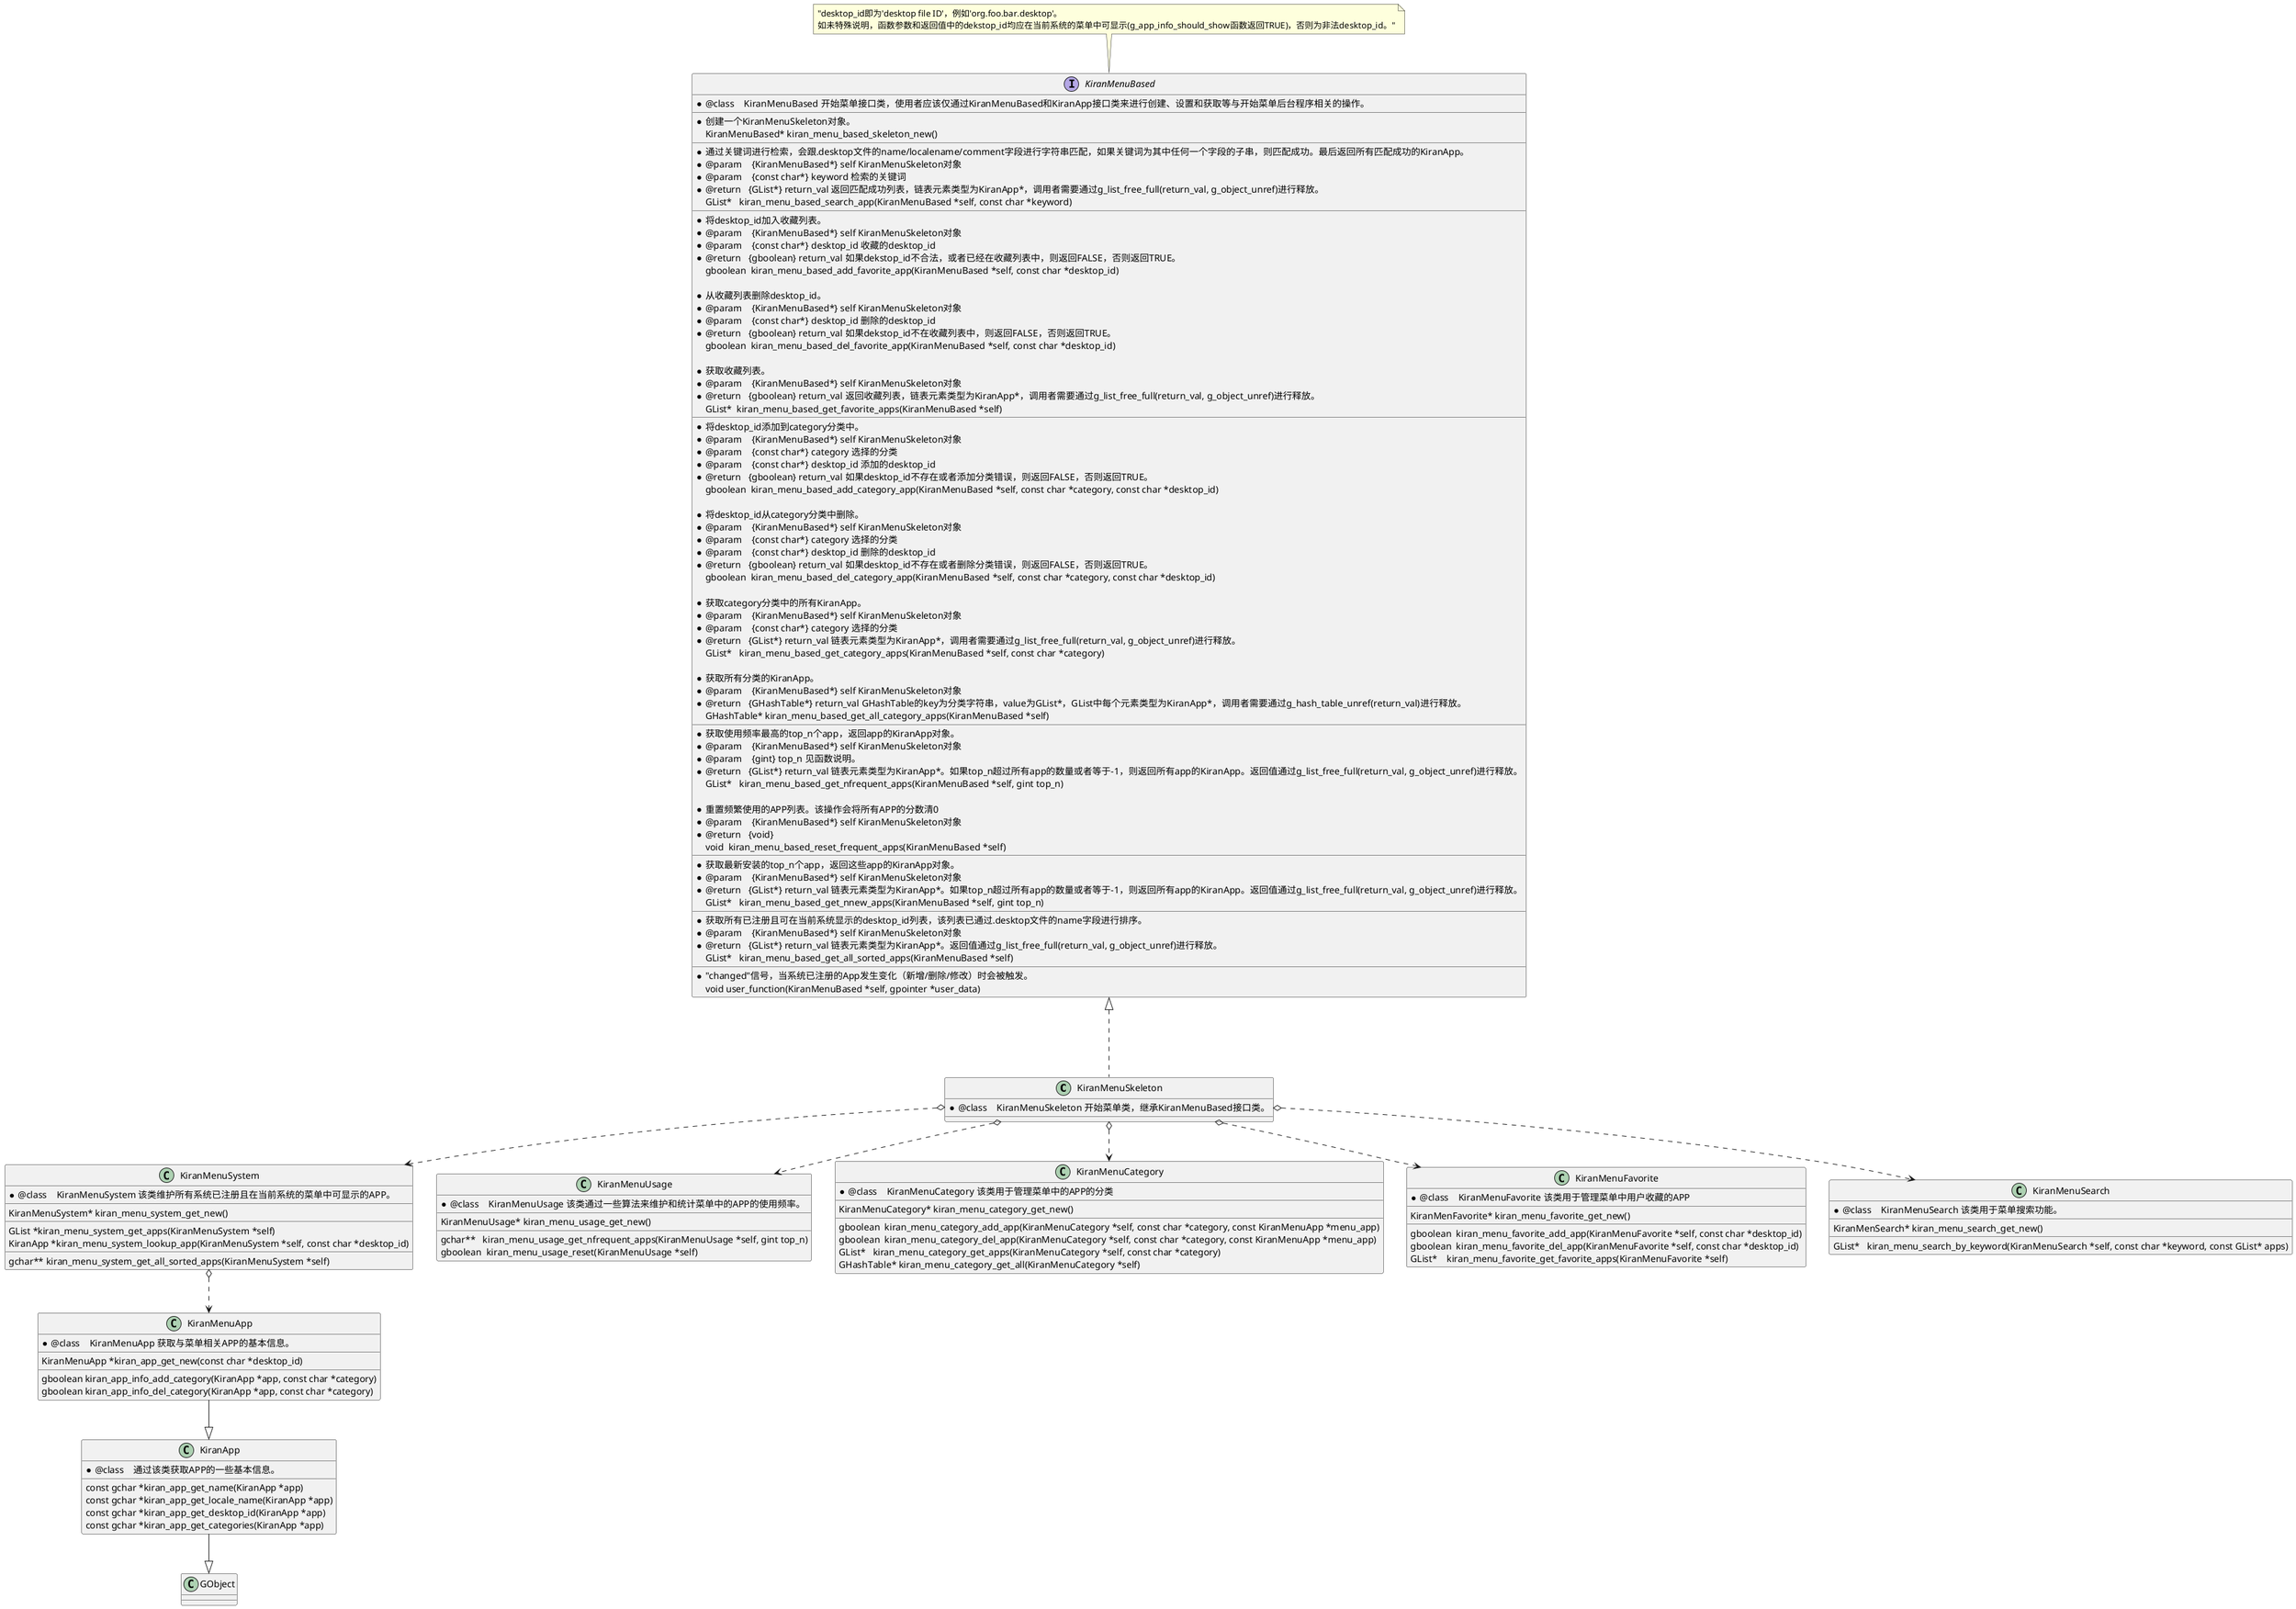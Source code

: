 @startuml

KiranMenuSkeleton -up..|> KiranMenuBased
KiranMenuSkeleton o..> KiranMenuSystem
KiranMenuSkeleton o..> KiranMenuUsage
KiranMenuSkeleton o..> KiranMenuCategory
KiranMenuSkeleton o..> KiranMenuFavorite
KiranMenuSkeleton o..> KiranMenuSearch
KiranMenuSystem o..> KiranMenuApp
KiranMenuApp --|> KiranApp
KiranApp --|> GObject

note top of KiranMenuBased : "desktop_id即为'desktop file ID'，例如'org.foo.bar.desktop'。\n如未特殊说明，函数参数和返回值中的dekstop_id均应在当前系统的菜单中可显示(g_app_info_should_show函数返回TRUE)，否则为非法desktop_id。"

interface KiranMenuBased {
    * @class    KiranMenuBased 开始菜单接口类，使用者应该仅通过KiranMenuBased和KiranApp接口类来进行创建、设置和获取等与开始菜单后台程序相关的操作。
    __
    * 创建一个KiranMenuSkeleton对象。
    KiranMenuBased* kiran_menu_based_skeleton_new()
    __
    * 通过关键词进行检索，会跟.desktop文件的name/localename/comment字段进行字符串匹配，如果关键词为其中任何一个字段的子串，则匹配成功。最后返回所有匹配成功的KiranApp。
    * @param    {KiranMenuBased*} self KiranMenuSkeleton对象
    * @param    {const char*} keyword 检索的关键词
    * @return   {GList*} return_val 返回匹配成功列表，链表元素类型为KiranApp*，调用者需要通过g_list_free_full(return_val, g_object_unref)进行释放。
    GList*   kiran_menu_based_search_app(KiranMenuBased *self, const char *keyword)
    __
    * 将desktop_id加入收藏列表。
    * @param    {KiranMenuBased*} self KiranMenuSkeleton对象
    * @param    {const char*} desktop_id 收藏的desktop_id
    * @return   {gboolean} return_val 如果dekstop_id不合法，或者已经在收藏列表中，则返回FALSE，否则返回TRUE。
    gboolean  kiran_menu_based_add_favorite_app(KiranMenuBased *self, const char *desktop_id)

    * 从收藏列表删除desktop_id。
    * @param    {KiranMenuBased*} self KiranMenuSkeleton对象
    * @param    {const char*} desktop_id 删除的desktop_id
    * @return   {gboolean} return_val 如果dekstop_id不在收藏列表中，则返回FALSE，否则返回TRUE。
    gboolean  kiran_menu_based_del_favorite_app(KiranMenuBased *self, const char *desktop_id)

    * 获取收藏列表。
    * @param    {KiranMenuBased*} self KiranMenuSkeleton对象
    * @return   {gboolean} return_val 返回收藏列表，链表元素类型为KiranApp*，调用者需要通过g_list_free_full(return_val, g_object_unref)进行释放。
    GList*  kiran_menu_based_get_favorite_apps(KiranMenuBased *self)
    __
    * 将desktop_id添加到category分类中。
    * @param    {KiranMenuBased*} self KiranMenuSkeleton对象
    * @param    {const char*} category 选择的分类
    * @param    {const char*} desktop_id 添加的desktop_id
    * @return   {gboolean} return_val 如果desktop_id不存在或者添加分类错误，则返回FALSE，否则返回TRUE。
    gboolean  kiran_menu_based_add_category_app(KiranMenuBased *self, const char *category, const char *desktop_id)

    * 将desktop_id从category分类中删除。
    * @param    {KiranMenuBased*} self KiranMenuSkeleton对象
    * @param    {const char*} category 选择的分类
    * @param    {const char*} desktop_id 删除的desktop_id
    * @return   {gboolean} return_val 如果desktop_id不存在或者删除分类错误，则返回FALSE，否则返回TRUE。
    gboolean  kiran_menu_based_del_category_app(KiranMenuBased *self, const char *category, const char *desktop_id)

    * 获取category分类中的所有KiranApp。
    * @param    {KiranMenuBased*} self KiranMenuSkeleton对象
    * @param    {const char*} category 选择的分类
    * @return   {GList*} return_val 链表元素类型为KiranApp*，调用者需要通过g_list_free_full(return_val, g_object_unref)进行释放。
    GList*   kiran_menu_based_get_category_apps(KiranMenuBased *self, const char *category)

    * 获取所有分类的KiranApp。
    * @param    {KiranMenuBased*} self KiranMenuSkeleton对象
    * @return   {GHashTable*} return_val GHashTable的key为分类字符串，value为GList*，GList中每个元素类型为KiranApp*，调用者需要通过g_hash_table_unref(return_val)进行释放。
    GHashTable* kiran_menu_based_get_all_category_apps(KiranMenuBased *self)
    __
    * 获取使用频率最高的top_n个app，返回app的KiranApp对象。
    * @param    {KiranMenuBased*} self KiranMenuSkeleton对象
    * @param    {gint} top_n 见函数说明。
    * @return   {GList*} return_val 链表元素类型为KiranApp*。如果top_n超过所有app的数量或者等于-1，则返回所有app的KiranApp。返回值通过g_list_free_full(return_val, g_object_unref)进行释放。
    GList*   kiran_menu_based_get_nfrequent_apps(KiranMenuBased *self, gint top_n)

    * 重置频繁使用的APP列表。该操作会将所有APP的分数清0
    * @param    {KiranMenuBased*} self KiranMenuSkeleton对象
    * @return   {void} 
    void  kiran_menu_based_reset_frequent_apps(KiranMenuBased *self)
    __
    * 获取最新安装的top_n个app，返回这些app的KiranApp对象。
    * @param    {KiranMenuBased*} self KiranMenuSkeleton对象
    * @return   {GList*} return_val 链表元素类型为KiranApp*。如果top_n超过所有app的数量或者等于-1，则返回所有app的KiranApp。返回值通过g_list_free_full(return_val, g_object_unref)进行释放。
    GList*   kiran_menu_based_get_nnew_apps(KiranMenuBased *self, gint top_n)
    __
    * 获取所有已注册且可在当前系统显示的desktop_id列表，该列表已通过.desktop文件的name字段进行排序。
    * @param    {KiranMenuBased*} self KiranMenuSkeleton对象
    * @return   {GList*} return_val 链表元素类型为KiranApp*。返回值通过g_list_free_full(return_val, g_object_unref)进行释放。
    GList*   kiran_menu_based_get_all_sorted_apps(KiranMenuBased *self)
    __
    * "changed"信号，当系统已注册的App发生变化（新增/删除/修改）时会被触发。
    void user_function(KiranMenuBased *self, gpointer *user_data)
}


class KiranMenuSkeleton {
    * @class    KiranMenuSkeleton 开始菜单类，继承KiranMenuBased接口类。
}

class KiranMenuSystem {
    * @class    KiranMenuSystem 该类维护所有系统已注册且在当前系统的菜单中可显示的APP。
    __
    KiranMenuSystem* kiran_menu_system_get_new()
    __
    GList *kiran_menu_system_get_apps(KiranMenuSystem *self)
    KiranApp *kiran_menu_system_lookup_app(KiranMenuSystem *self, const char *desktop_id)
    __
    gchar** kiran_menu_system_get_all_sorted_apps(KiranMenuSystem *self)
}

class KiranMenuUsage {
    * @class    KiranMenuUsage 该类通过一些算法来维护和统计菜单中的APP的使用频率。
    __
    KiranMenuUsage* kiran_menu_usage_get_new()
    __
    gchar**   kiran_menu_usage_get_nfrequent_apps(KiranMenuUsage *self, gint top_n)
    gboolean  kiran_menu_usage_reset(KiranMenuUsage *self)
}

class KiranMenuCategory {
    * @class    KiranMenuCategory 该类用于管理菜单中的APP的分类
    __
    KiranMenuCategory* kiran_menu_category_get_new()
    __
    gboolean  kiran_menu_category_add_app(KiranMenuCategory *self, const char *category, const KiranMenuApp *menu_app)
    gboolean  kiran_menu_category_del_app(KiranMenuCategory *self, const char *category, const KiranMenuApp *menu_app)
    GList*   kiran_menu_category_get_apps(KiranMenuCategory *self, const char *category)
    GHashTable* kiran_menu_category_get_all(KiranMenuCategory *self)
}

class KiranMenuFavorite {
    * @class    KiranMenuFavorite 该类用于管理菜单中用户收藏的APP
    __
    KiranMenFavorite* kiran_menu_favorite_get_new()
    __
    gboolean  kiran_menu_favorite_add_app(KiranMenuFavorite *self, const char *desktop_id)
    gboolean  kiran_menu_favorite_del_app(KiranMenuFavorite *self, const char *desktop_id)
    GList*    kiran_menu_favorite_get_favorite_apps(KiranMenuFavorite *self)
}

class KiranMenuSearch {
    * @class    KiranMenuSearch 该类用于菜单搜索功能。
    __
    KiranMenSearch* kiran_menu_search_get_new()
    __
    GList*   kiran_menu_search_by_keyword(KiranMenuSearch *self, const char *keyword, const GList* apps)
}

class KiranApp {
    * @class    通过该类获取APP的一些基本信息。
    __
    const gchar *kiran_app_get_name(KiranApp *app)
    const gchar *kiran_app_get_locale_name(KiranApp *app)
    const gchar *kiran_app_get_desktop_id(KiranApp *app)
    const gchar *kiran_app_get_categories(KiranApp *app)
}

class KiranMenuApp {
    * @class    KiranMenuApp 获取与菜单相关APP的基本信息。
    __
    KiranMenuApp *kiran_app_get_new(const char *desktop_id)
    __
    gboolean kiran_app_info_add_category(KiranApp *app, const char *category)
    gboolean kiran_app_info_del_category(KiranApp *app, const char *category)
}



@enduml